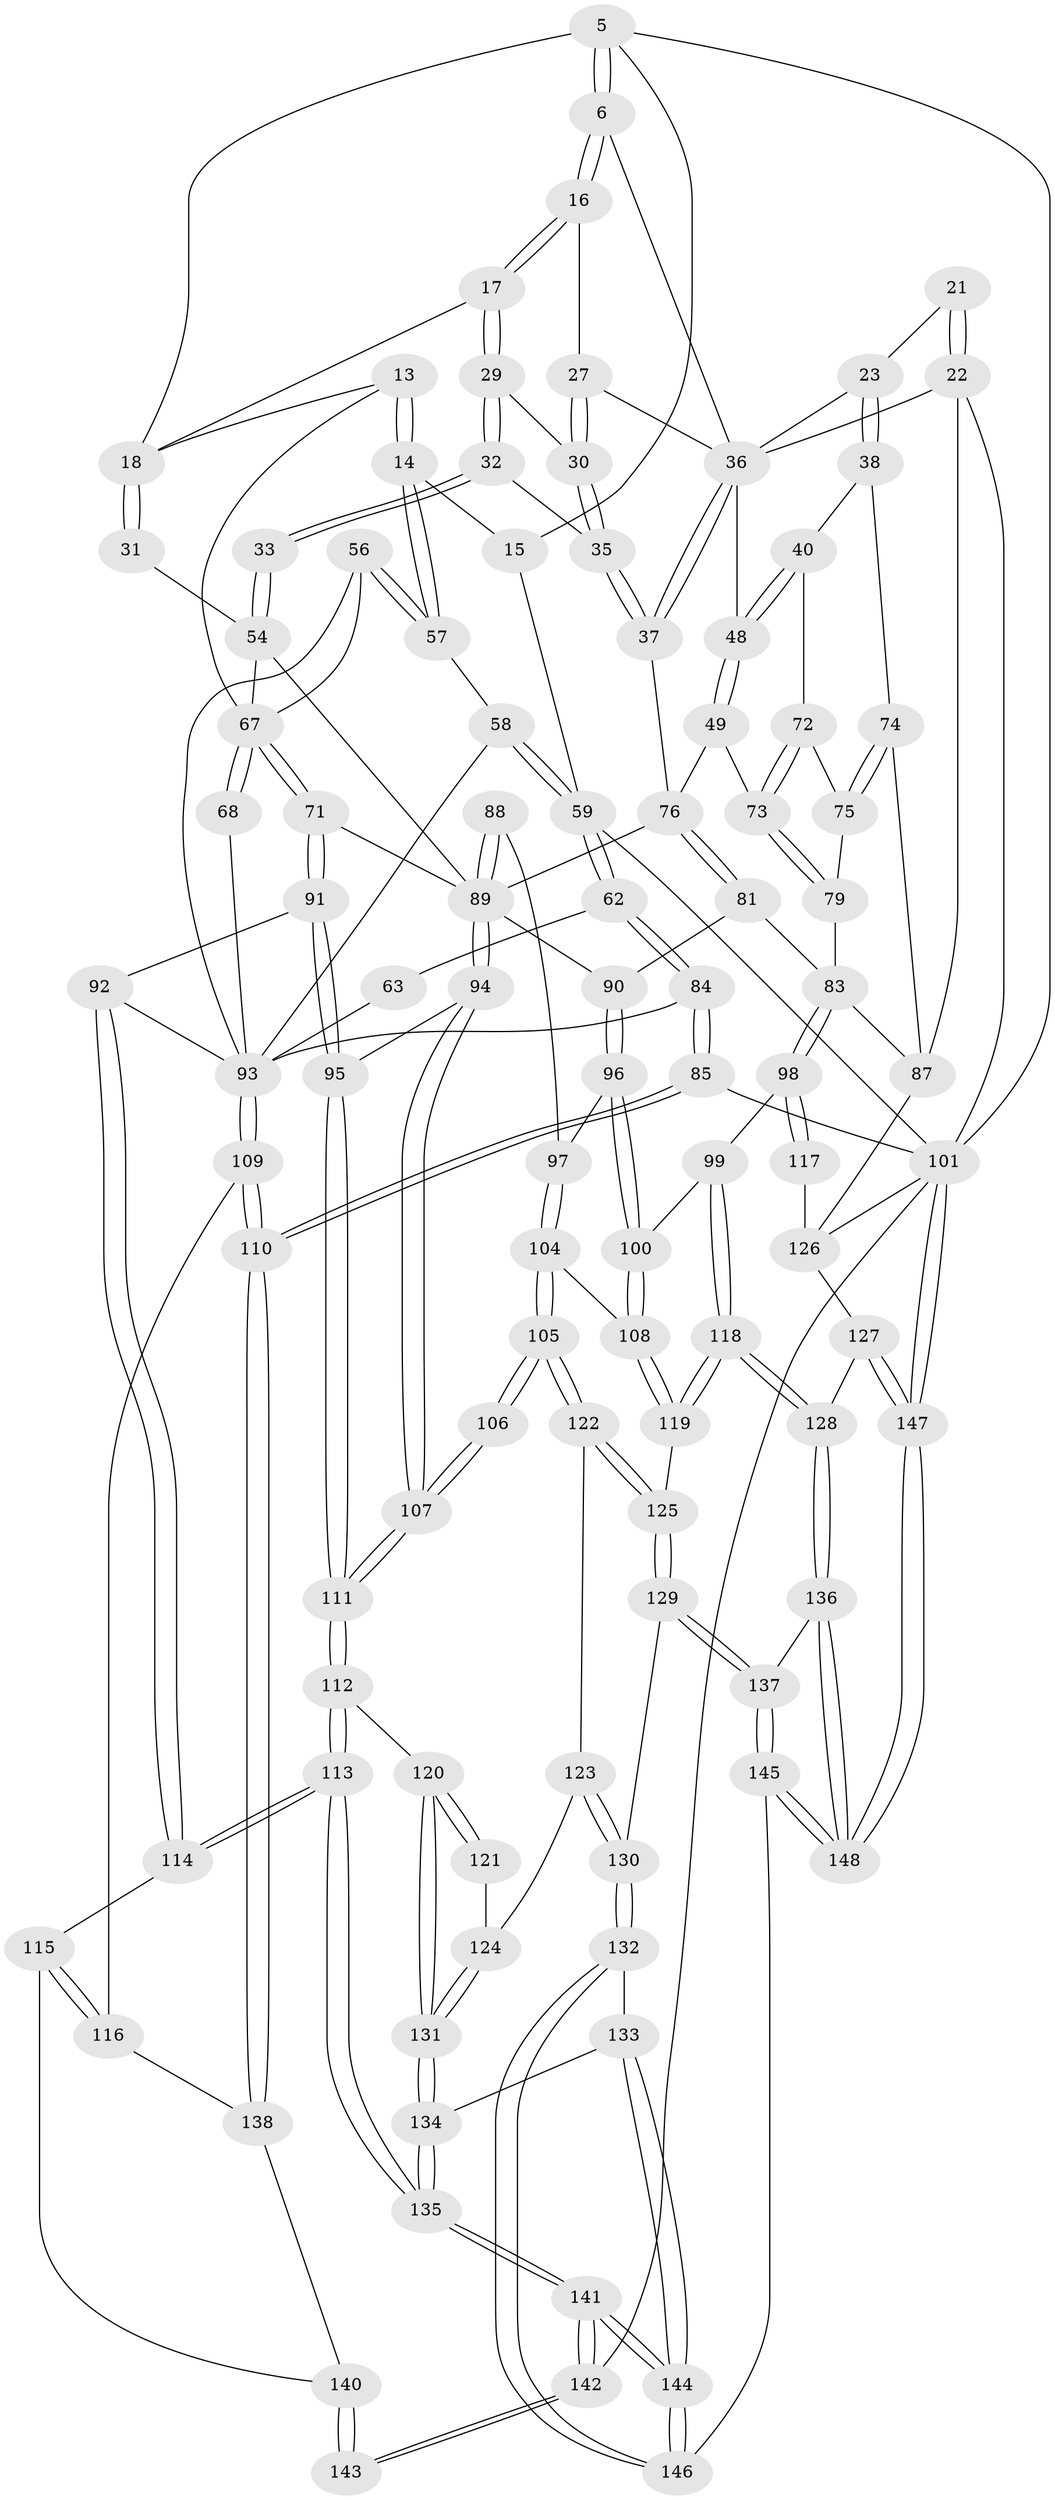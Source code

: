 // original degree distribution, {3: 0.02702702702702703, 6: 0.22972972972972974, 4: 0.21621621621621623, 5: 0.527027027027027}
// Generated by graph-tools (version 1.1) at 2025/06/03/04/25 22:06:02]
// undirected, 103 vertices, 247 edges
graph export_dot {
graph [start="1"]
  node [color=gray90,style=filled];
  5 [pos="+0.430840003614288+0",super="+4"];
  6 [pos="+0.4836499715939221+0"];
  13 [pos="+0.22373689170917202+0.19218537148262052"];
  14 [pos="+0.2178920749240146+0.1921336298399894"];
  15 [pos="+0.21199150617146106+0.186354526023052"];
  16 [pos="+0.5155361437501642+0"];
  17 [pos="+0.5097740357064087+0.12918966909615237"];
  18 [pos="+0.4030235926260059+0.15423388833730792",super="+12"];
  21 [pos="+1+0.12623053372177667"];
  22 [pos="+1+0.09423346837394686",super="+2+8"];
  23 [pos="+0.8835238751234661+0.21228131915949397"];
  27 [pos="+0.7568955924443355+0.21955450347704275",super="+20"];
  29 [pos="+0.5149659255685864+0.13769442374426424"];
  30 [pos="+0.6613260208018472+0.22861043864244807",super="+28"];
  31 [pos="+0.326391689389389+0.1978858557351548"];
  32 [pos="+0.5311973172073895+0.21828949335783132"];
  33 [pos="+0.4684014677483191+0.30422026882868225"];
  35 [pos="+0.6365605824190745+0.2588030223607818"];
  36 [pos="+0.7566569768033202+0.2672722016003983",super="+26+25+24"];
  37 [pos="+0.6601999289454783+0.3296334969768355"];
  38 [pos="+0.9342989400271422+0.3594806378362715"];
  40 [pos="+0.845175772249277+0.34401374647974914",super="+39"];
  48 [pos="+0.7554511078534527+0.3946724702402382",super="+42+41"];
  49 [pos="+0.749440028633616+0.40063733291053166"];
  54 [pos="+0.4673110917940047+0.3322841956331409",super="+43+34"];
  56 [pos="+0.19496620351314548+0.28575466212091316"];
  57 [pos="+0.193430033606744+0.24502656789478197"];
  58 [pos="+0.07066845137518134+0.313528545839086"];
  59 [pos="+0+0.031058160286935102",super="+52"];
  62 [pos="+0+0.26233680262934556"];
  63 [pos="+0.04267386915038543+0.35360781243168343"];
  67 [pos="+0.2903371786264702+0.4701489026920924",super="+44+45+55"];
  68 [pos="+0.236801690609964+0.44841411148483634"];
  71 [pos="+0.292927628394966+0.473404716715507"];
  72 [pos="+0.8596994551945156+0.4260758223104748"];
  73 [pos="+0.7560415157487315+0.40658608788168726"];
  74 [pos="+0.898713760136664+0.48041990954018016",super="+47"];
  75 [pos="+0.8676163424549873+0.4568192932114689"];
  76 [pos="+0.6712496421764796+0.442945742570977",super="+51"];
  79 [pos="+0.802509852715212+0.4772377452163681"];
  81 [pos="+0.8018630061879406+0.5666238966838909"];
  83 [pos="+0.9286997790935951+0.6309959281877239",super="+80"];
  84 [pos="+0+0.5398421621280888"];
  85 [pos="+0+0.9567611178974595"];
  87 [pos="+1+0.600507872789998",super="+46+82"];
  88 [pos="+0.5461104991674273+0.564785541538982"];
  89 [pos="+0.5224545483840222+0.5852730877177704",super="+70+69+78"];
  90 [pos="+0.7388334425595607+0.5830696720912202"];
  91 [pos="+0.2992716698754984+0.612527130453885"];
  92 [pos="+0.23442626814714043+0.6474415401765246"];
  93 [pos="+0.15563663631202435+0.6477867928796532",super="+66+64+60+61"];
  94 [pos="+0.4997686863955784+0.6182153435711197"];
  95 [pos="+0.3593674019748682+0.643945044035932"];
  96 [pos="+0.6829654850765294+0.642246122436438"];
  97 [pos="+0.6616741749444998+0.636216832151838"];
  98 [pos="+0.8919210836897953+0.677411621236358"];
  99 [pos="+0.8425110953879265+0.7035622884368804"];
  100 [pos="+0.720213121006883+0.6991611639141045"];
  101 [pos="+1+1",super="+86"];
  104 [pos="+0.6073003967300604+0.7359111718256112"];
  105 [pos="+0.5499715142156806+0.754166331646494"];
  106 [pos="+0.5221775333739898+0.7200743579496443"];
  107 [pos="+0.5156300877515153+0.6959372263883029"];
  108 [pos="+0.6941909108047407+0.7499353047096209"];
  109 [pos="+0.08433827886934157+0.7980639591724394"];
  110 [pos="+0+0.9436882151495667"];
  111 [pos="+0.362335002687748+0.7613334726576013"];
  112 [pos="+0.3601086133878091+0.8017024035368986"];
  113 [pos="+0.26945576290370493+0.8351478821658196"];
  114 [pos="+0.261419398626824+0.8335451286055751"];
  115 [pos="+0.2420241631147164+0.8388038398675767"];
  116 [pos="+0.1965117317047593+0.832899490178282"];
  117 [pos="+0.9140564029685789+0.8456799565978292"];
  118 [pos="+0.767636878694329+0.8698647717877286"];
  119 [pos="+0.6967325405057198+0.8003899700767888"];
  120 [pos="+0.38464467706858846+0.8132175904472888"];
  121 [pos="+0.5068188851645479+0.7309261194074309"];
  122 [pos="+0.5518957912741979+0.7658412885832485"];
  123 [pos="+0.48791905158647075+0.827535156568817"];
  124 [pos="+0.4557919247760964+0.834836293452304"];
  125 [pos="+0.5919864896678357+0.8352167414775236"];
  126 [pos="+0.9024487929887719+0.8885626963269891",super="+102+103"];
  127 [pos="+0.8403248019961826+0.9059129909726208"];
  128 [pos="+0.7686357572715578+0.8737030892087783"];
  129 [pos="+0.5834085258491007+0.9034544933266924"];
  130 [pos="+0.5447407725653467+0.9145684120202182"];
  131 [pos="+0.41354386279239347+0.8462680775634769"];
  132 [pos="+0.53588556404743+0.919261082521952"];
  133 [pos="+0.46017352493960156+0.9172666614784635"];
  134 [pos="+0.42760433487218336+0.8936218705352292"];
  135 [pos="+0.3299324255223859+0.9786935190055084"];
  136 [pos="+0.7062493167069985+0.9331281651059206"];
  137 [pos="+0.610429073551907+0.9247951062514934"];
  138 [pos="+0.1591111901961621+0.9224845415379231"];
  140 [pos="+0.17030391327935196+0.9382651049025421",super="+139"];
  141 [pos="+0.2914106937931582+1"];
  142 [pos="+0.1881729309589775+1"];
  143 [pos="+0.19463217100472985+1"];
  144 [pos="+0.39372217670659726+1"];
  145 [pos="+0.5884403633726146+1"];
  146 [pos="+0.4698195079801271+1"];
  147 [pos="+0.8336516512572439+1"];
  148 [pos="+0.7616428546095534+1"];
  5 -- 6;
  5 -- 6;
  5 -- 18;
  5 -- 101;
  5 -- 15;
  6 -- 16;
  6 -- 16;
  6 -- 36;
  13 -- 14;
  13 -- 14;
  13 -- 18;
  13 -- 67;
  14 -- 15;
  14 -- 57;
  14 -- 57;
  15 -- 59;
  16 -- 17;
  16 -- 17;
  16 -- 27;
  17 -- 18;
  17 -- 29;
  17 -- 29;
  18 -- 31 [weight=2];
  18 -- 31;
  21 -- 22 [weight=2];
  21 -- 22;
  21 -- 23;
  22 -- 101 [weight=2];
  22 -- 87;
  22 -- 36;
  23 -- 38;
  23 -- 38;
  23 -- 36;
  27 -- 30 [weight=2];
  27 -- 30;
  27 -- 36 [weight=2];
  29 -- 32;
  29 -- 32;
  29 -- 30;
  30 -- 35;
  30 -- 35;
  31 -- 54;
  32 -- 33;
  32 -- 33;
  32 -- 35;
  33 -- 54 [weight=2];
  33 -- 54;
  35 -- 37;
  35 -- 37;
  36 -- 37;
  36 -- 37;
  36 -- 48 [weight=2];
  37 -- 76;
  38 -- 40;
  38 -- 74;
  40 -- 48 [weight=2];
  40 -- 48;
  40 -- 72;
  48 -- 49;
  48 -- 49;
  49 -- 73;
  49 -- 76;
  54 -- 67;
  54 -- 89;
  56 -- 57;
  56 -- 57;
  56 -- 67;
  56 -- 93;
  57 -- 58;
  58 -- 59;
  58 -- 59;
  58 -- 93;
  59 -- 62;
  59 -- 62;
  59 -- 101;
  62 -- 63;
  62 -- 84;
  62 -- 84;
  63 -- 93;
  67 -- 68 [weight=2];
  67 -- 68;
  67 -- 71;
  67 -- 71;
  68 -- 93;
  71 -- 91;
  71 -- 91;
  71 -- 89;
  72 -- 73;
  72 -- 73;
  72 -- 75;
  73 -- 79;
  73 -- 79;
  74 -- 75;
  74 -- 75;
  74 -- 87 [weight=2];
  75 -- 79;
  76 -- 81;
  76 -- 81;
  76 -- 89 [weight=2];
  79 -- 83;
  81 -- 90;
  81 -- 83;
  83 -- 98;
  83 -- 98;
  83 -- 87;
  84 -- 85;
  84 -- 85;
  84 -- 93;
  85 -- 110;
  85 -- 110;
  85 -- 101;
  87 -- 126;
  88 -- 89 [weight=2];
  88 -- 89;
  88 -- 97;
  89 -- 94;
  89 -- 94;
  89 -- 90;
  90 -- 96;
  90 -- 96;
  91 -- 92;
  91 -- 95;
  91 -- 95;
  92 -- 93;
  92 -- 114;
  92 -- 114;
  93 -- 109;
  93 -- 109;
  94 -- 95;
  94 -- 107;
  94 -- 107;
  95 -- 111;
  95 -- 111;
  96 -- 97;
  96 -- 100;
  96 -- 100;
  97 -- 104;
  97 -- 104;
  98 -- 99;
  98 -- 117;
  98 -- 117;
  99 -- 100;
  99 -- 118;
  99 -- 118;
  100 -- 108;
  100 -- 108;
  101 -- 147;
  101 -- 147;
  101 -- 142;
  101 -- 126;
  104 -- 105;
  104 -- 105;
  104 -- 108;
  105 -- 106;
  105 -- 106;
  105 -- 122;
  105 -- 122;
  106 -- 107;
  106 -- 107;
  107 -- 111;
  107 -- 111;
  108 -- 119;
  108 -- 119;
  109 -- 110;
  109 -- 110;
  109 -- 116;
  110 -- 138;
  110 -- 138;
  111 -- 112;
  111 -- 112;
  112 -- 113;
  112 -- 113;
  112 -- 120;
  113 -- 114;
  113 -- 114;
  113 -- 135;
  113 -- 135;
  114 -- 115;
  115 -- 116;
  115 -- 116;
  115 -- 140;
  116 -- 138;
  117 -- 126 [weight=2];
  118 -- 119;
  118 -- 119;
  118 -- 128;
  118 -- 128;
  119 -- 125;
  120 -- 121;
  120 -- 121;
  120 -- 131;
  120 -- 131;
  121 -- 124;
  122 -- 123;
  122 -- 125;
  122 -- 125;
  123 -- 124;
  123 -- 130;
  123 -- 130;
  124 -- 131;
  124 -- 131;
  125 -- 129;
  125 -- 129;
  126 -- 127;
  127 -- 128;
  127 -- 147;
  127 -- 147;
  128 -- 136;
  128 -- 136;
  129 -- 130;
  129 -- 137;
  129 -- 137;
  130 -- 132;
  130 -- 132;
  131 -- 134;
  131 -- 134;
  132 -- 133;
  132 -- 146;
  132 -- 146;
  133 -- 134;
  133 -- 144;
  133 -- 144;
  134 -- 135;
  134 -- 135;
  135 -- 141;
  135 -- 141;
  136 -- 137;
  136 -- 148;
  136 -- 148;
  137 -- 145;
  137 -- 145;
  138 -- 140;
  140 -- 143 [weight=2];
  140 -- 143;
  141 -- 142;
  141 -- 142;
  141 -- 144;
  141 -- 144;
  142 -- 143;
  142 -- 143;
  144 -- 146;
  144 -- 146;
  145 -- 146;
  145 -- 148;
  145 -- 148;
  147 -- 148;
  147 -- 148;
}
